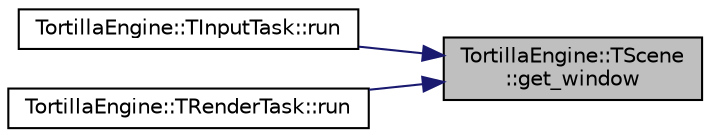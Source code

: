 digraph "TortillaEngine::TScene::get_window"
{
 // LATEX_PDF_SIZE
  edge [fontname="Helvetica",fontsize="10",labelfontname="Helvetica",labelfontsize="10"];
  node [fontname="Helvetica",fontsize="10",shape=record];
  rankdir="RL";
  Node1 [label="TortillaEngine::TScene\l::get_window",height=0.2,width=0.4,color="black", fillcolor="grey75", style="filled", fontcolor="black",tooltip="Gets a reference to the window this scene belongs to."];
  Node1 -> Node2 [dir="back",color="midnightblue",fontsize="10",style="solid",fontname="Helvetica"];
  Node2 [label="TortillaEngine::TInputTask::run",height=0.2,width=0.4,color="black", fillcolor="white", style="filled",URL="$class_tortilla_engine_1_1_t_input_task.html#af6b5c50d43ec830f178fe17decdb0cc3",tooltip="Execute the input detection."];
  Node1 -> Node3 [dir="back",color="midnightblue",fontsize="10",style="solid",fontname="Helvetica"];
  Node3 [label="TortillaEngine::TRenderTask::run",height=0.2,width=0.4,color="black", fillcolor="white", style="filled",URL="$class_tortilla_engine_1_1_t_render_task.html#a33db997271355341e9695ceae5787c5a",tooltip="Executes the task rendering all the components subscribed to the task."];
}
